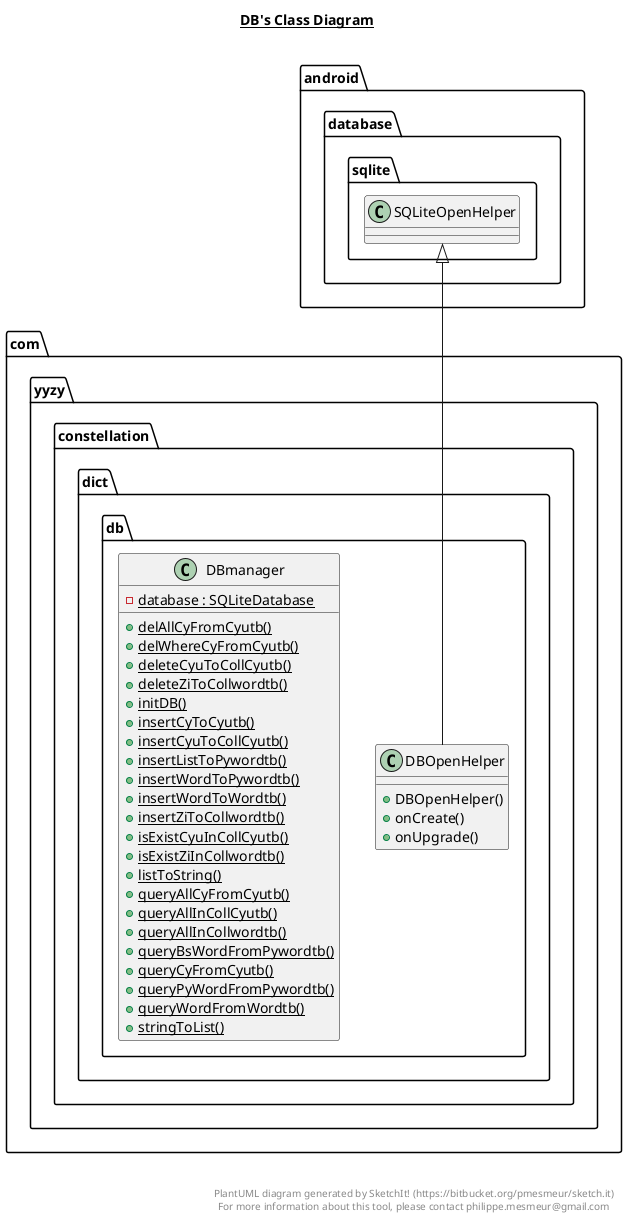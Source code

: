 @startuml

title __DB's Class Diagram__\n

  namespace com.yyzy.constellation {
    namespace dict {
      namespace db {
        class com.yyzy.constellation.dict.db.DBOpenHelper {
            + DBOpenHelper()
            + onCreate()
            + onUpgrade()
        }
      }
    }
  }
  

  namespace com.yyzy.constellation {
    namespace dict {
      namespace db {
        class com.yyzy.constellation.dict.db.DBmanager {
            {static} - database : SQLiteDatabase
            {static} + delAllCyFromCyutb()
            {static} + delWhereCyFromCyutb()
            {static} + deleteCyuToCollCyutb()
            {static} + deleteZiToCollwordtb()
            {static} + initDB()
            {static} + insertCyToCyutb()
            {static} + insertCyuToCollCyutb()
            {static} + insertListToPywordtb()
            {static} + insertWordToPywordtb()
            {static} + insertWordToWordtb()
            {static} + insertZiToCollwordtb()
            {static} + isExistCyuInCollCyutb()
            {static} + isExistZiInCollwordtb()
            {static} + listToString()
            {static} + queryAllCyFromCyutb()
            {static} + queryAllInCollCyutb()
            {static} + queryAllInCollwordtb()
            {static} + queryBsWordFromPywordtb()
            {static} + queryCyFromCyutb()
            {static} + queryPyWordFromPywordtb()
            {static} + queryWordFromWordtb()
            {static} + stringToList()
        }
      }
    }
  }
  

  com.yyzy.constellation.dict.db.DBOpenHelper -up-|> android.database.sqlite.SQLiteOpenHelper


right footer


PlantUML diagram generated by SketchIt! (https://bitbucket.org/pmesmeur/sketch.it)
For more information about this tool, please contact philippe.mesmeur@gmail.com
endfooter

@enduml
